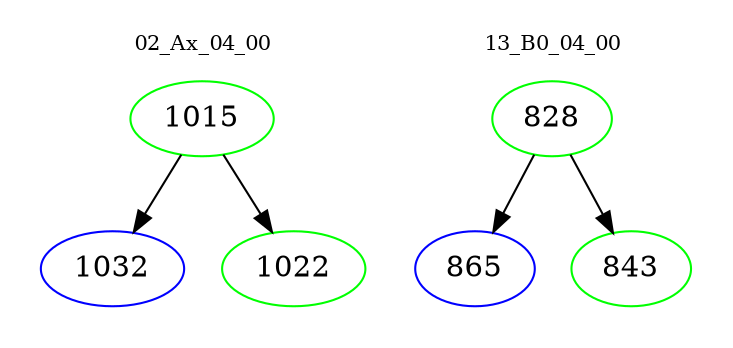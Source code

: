 digraph{
subgraph cluster_0 {
color = white
label = "02_Ax_04_00";
fontsize=10;
T0_1015 [label="1015", color="green"]
T0_1015 -> T0_1032 [color="black"]
T0_1032 [label="1032", color="blue"]
T0_1015 -> T0_1022 [color="black"]
T0_1022 [label="1022", color="green"]
}
subgraph cluster_1 {
color = white
label = "13_B0_04_00";
fontsize=10;
T1_828 [label="828", color="green"]
T1_828 -> T1_865 [color="black"]
T1_865 [label="865", color="blue"]
T1_828 -> T1_843 [color="black"]
T1_843 [label="843", color="green"]
}
}
